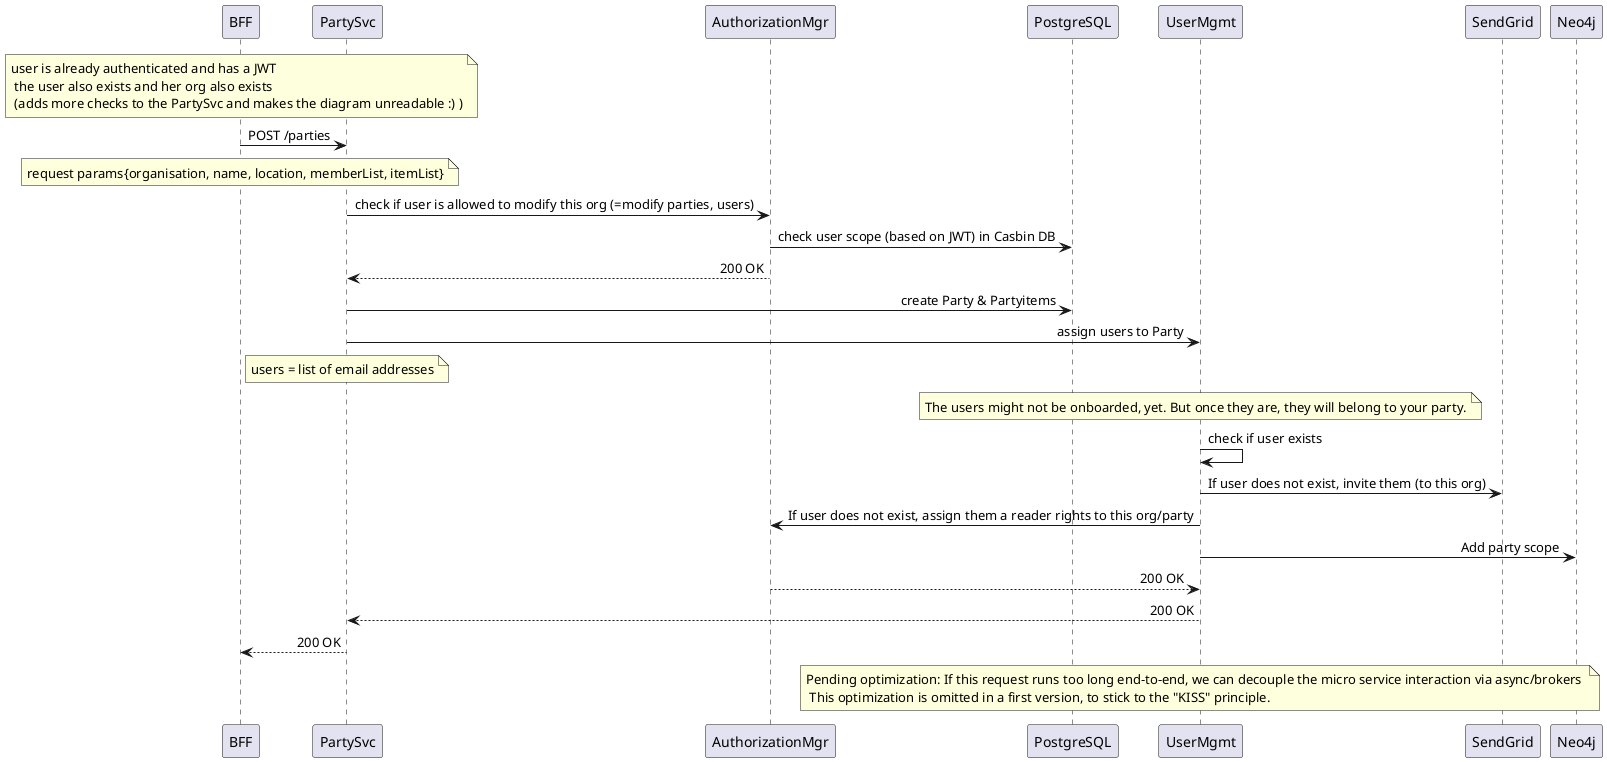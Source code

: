 @startuml
skinparam sequenceMessageAlign right
note over BFF: user is already authenticated and has a JWT \n the user also exists and her org also exists \n (adds more checks to the PartySvc and makes the diagram unreadable :) )
BFF-> PartySvc: POST /parties
note over BFF: request params{organisation, name, location, memberList, itemList}
PartySvc-> AuthorizationMgr: check if user is allowed to modify this org (=modify parties, users)
AuthorizationMgr->PostgreSQL: check user scope (based on JWT) in Casbin DB
PartySvc<--AuthorizationMgr: 200 OK
PartySvc-> PostgreSQL: create Party & Partyitems
PartySvc-> UserMgmt: assign users to Party
note over PartySvc: users = list of email addresses
note over UserMgmt: The users might not be onboarded, yet. But once they are, they will belong to your party.
UserMgmt-> UserMgmt: check if user exists
UserMgmt-> SendGrid: If user does not exist, invite them (to this org)
UserMgmt-> AuthorizationMgr: If user does not exist, assign them a reader rights to this org/party
UserMgmt->Neo4j: Add party scope
UserMgmt<--AuthorizationMgr: 200 OK
PartySvc<--UserMgmt: 200 OK
BFF<--PartySvc: 200 OK
note over UserMgmt: Pending optimization: If this request runs too long end-to-end, we can decouple the micro service interaction via async/brokers \n This optimization is omitted in a first version, to stick to the "KISS" principle.

@enduml